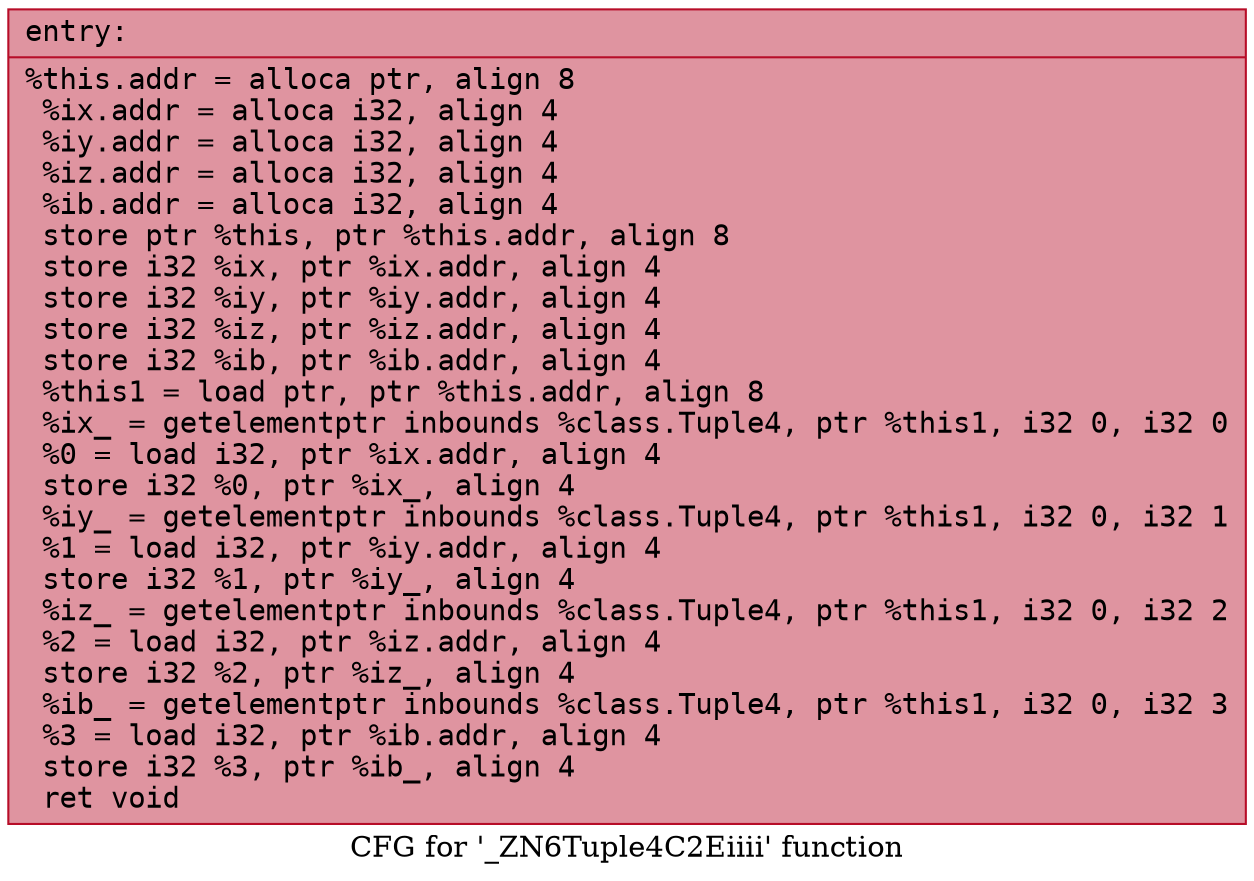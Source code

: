 digraph "CFG for '_ZN6Tuple4C2Eiiii' function" {
	label="CFG for '_ZN6Tuple4C2Eiiii' function";

	Node0x55c606343730 [shape=record,color="#b70d28ff", style=filled, fillcolor="#b70d2870" fontname="Courier",label="{entry:\l|  %this.addr = alloca ptr, align 8\l  %ix.addr = alloca i32, align 4\l  %iy.addr = alloca i32, align 4\l  %iz.addr = alloca i32, align 4\l  %ib.addr = alloca i32, align 4\l  store ptr %this, ptr %this.addr, align 8\l  store i32 %ix, ptr %ix.addr, align 4\l  store i32 %iy, ptr %iy.addr, align 4\l  store i32 %iz, ptr %iz.addr, align 4\l  store i32 %ib, ptr %ib.addr, align 4\l  %this1 = load ptr, ptr %this.addr, align 8\l  %ix_ = getelementptr inbounds %class.Tuple4, ptr %this1, i32 0, i32 0\l  %0 = load i32, ptr %ix.addr, align 4\l  store i32 %0, ptr %ix_, align 4\l  %iy_ = getelementptr inbounds %class.Tuple4, ptr %this1, i32 0, i32 1\l  %1 = load i32, ptr %iy.addr, align 4\l  store i32 %1, ptr %iy_, align 4\l  %iz_ = getelementptr inbounds %class.Tuple4, ptr %this1, i32 0, i32 2\l  %2 = load i32, ptr %iz.addr, align 4\l  store i32 %2, ptr %iz_, align 4\l  %ib_ = getelementptr inbounds %class.Tuple4, ptr %this1, i32 0, i32 3\l  %3 = load i32, ptr %ib.addr, align 4\l  store i32 %3, ptr %ib_, align 4\l  ret void\l}"];
}
